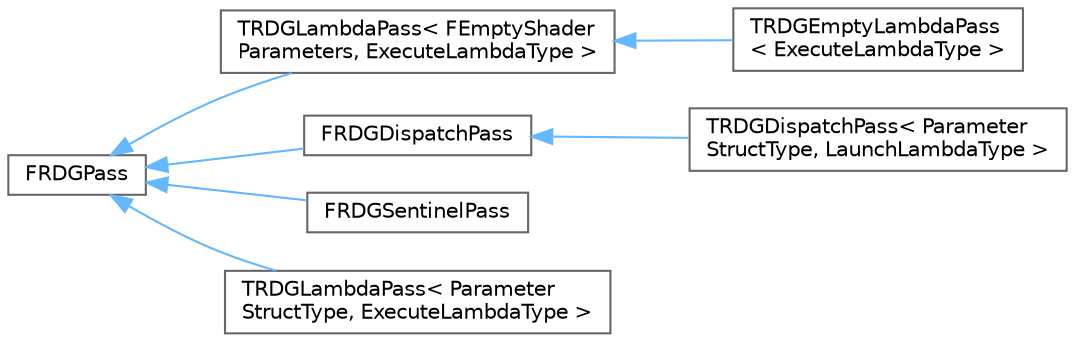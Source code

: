 digraph "Graphical Class Hierarchy"
{
 // INTERACTIVE_SVG=YES
 // LATEX_PDF_SIZE
  bgcolor="transparent";
  edge [fontname=Helvetica,fontsize=10,labelfontname=Helvetica,labelfontsize=10];
  node [fontname=Helvetica,fontsize=10,shape=box,height=0.2,width=0.4];
  rankdir="LR";
  Node0 [id="Node000000",label="FRDGPass",height=0.2,width=0.4,color="grey40", fillcolor="white", style="filled",URL="$d2/ddc/classFRDGPass.html",tooltip="Base class of a render graph pass."];
  Node0 -> Node1 [id="edge4598_Node000000_Node000001",dir="back",color="steelblue1",style="solid",tooltip=" "];
  Node1 [id="Node000001",label="TRDGLambdaPass\< FEmptyShader\lParameters, ExecuteLambdaType \>",height=0.2,width=0.4,color="grey40", fillcolor="white", style="filled",URL="$da/d38/classTRDGLambdaPass.html",tooltip=" "];
  Node1 -> Node2 [id="edge4599_Node000001_Node000002",dir="back",color="steelblue1",style="solid",tooltip=" "];
  Node2 [id="Node000002",label="TRDGEmptyLambdaPass\l\< ExecuteLambdaType \>",height=0.2,width=0.4,color="grey40", fillcolor="white", style="filled",URL="$d9/d17/classTRDGEmptyLambdaPass.html",tooltip=" "];
  Node0 -> Node3 [id="edge4600_Node000000_Node000003",dir="back",color="steelblue1",style="solid",tooltip=" "];
  Node3 [id="Node000003",label="FRDGDispatchPass",height=0.2,width=0.4,color="grey40", fillcolor="white", style="filled",URL="$d7/d5d/classFRDGDispatchPass.html",tooltip=" "];
  Node3 -> Node4 [id="edge4601_Node000003_Node000004",dir="back",color="steelblue1",style="solid",tooltip=" "];
  Node4 [id="Node000004",label="TRDGDispatchPass\< Parameter\lStructType, LaunchLambdaType \>",height=0.2,width=0.4,color="grey40", fillcolor="white", style="filled",URL="$d2/d8c/classTRDGDispatchPass.html",tooltip=" "];
  Node0 -> Node5 [id="edge4602_Node000000_Node000005",dir="back",color="steelblue1",style="solid",tooltip=" "];
  Node5 [id="Node000005",label="FRDGSentinelPass",height=0.2,width=0.4,color="grey40", fillcolor="white", style="filled",URL="$d4/d62/classFRDGSentinelPass.html",tooltip="Render graph pass used for the prologue / epilogue passes."];
  Node0 -> Node6 [id="edge4603_Node000000_Node000006",dir="back",color="steelblue1",style="solid",tooltip=" "];
  Node6 [id="Node000006",label="TRDGLambdaPass\< Parameter\lStructType, ExecuteLambdaType \>",height=0.2,width=0.4,color="grey40", fillcolor="white", style="filled",URL="$da/d38/classTRDGLambdaPass.html",tooltip="Render graph pass with lambda execute function."];
}
